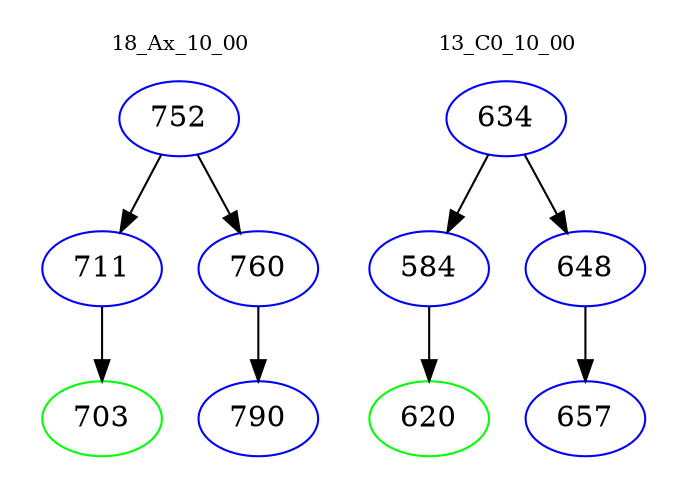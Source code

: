 digraph{
subgraph cluster_0 {
color = white
label = "18_Ax_10_00";
fontsize=10;
T0_752 [label="752", color="blue"]
T0_752 -> T0_711 [color="black"]
T0_711 [label="711", color="blue"]
T0_711 -> T0_703 [color="black"]
T0_703 [label="703", color="green"]
T0_752 -> T0_760 [color="black"]
T0_760 [label="760", color="blue"]
T0_760 -> T0_790 [color="black"]
T0_790 [label="790", color="blue"]
}
subgraph cluster_1 {
color = white
label = "13_C0_10_00";
fontsize=10;
T1_634 [label="634", color="blue"]
T1_634 -> T1_584 [color="black"]
T1_584 [label="584", color="blue"]
T1_584 -> T1_620 [color="black"]
T1_620 [label="620", color="green"]
T1_634 -> T1_648 [color="black"]
T1_648 [label="648", color="blue"]
T1_648 -> T1_657 [color="black"]
T1_657 [label="657", color="blue"]
}
}
